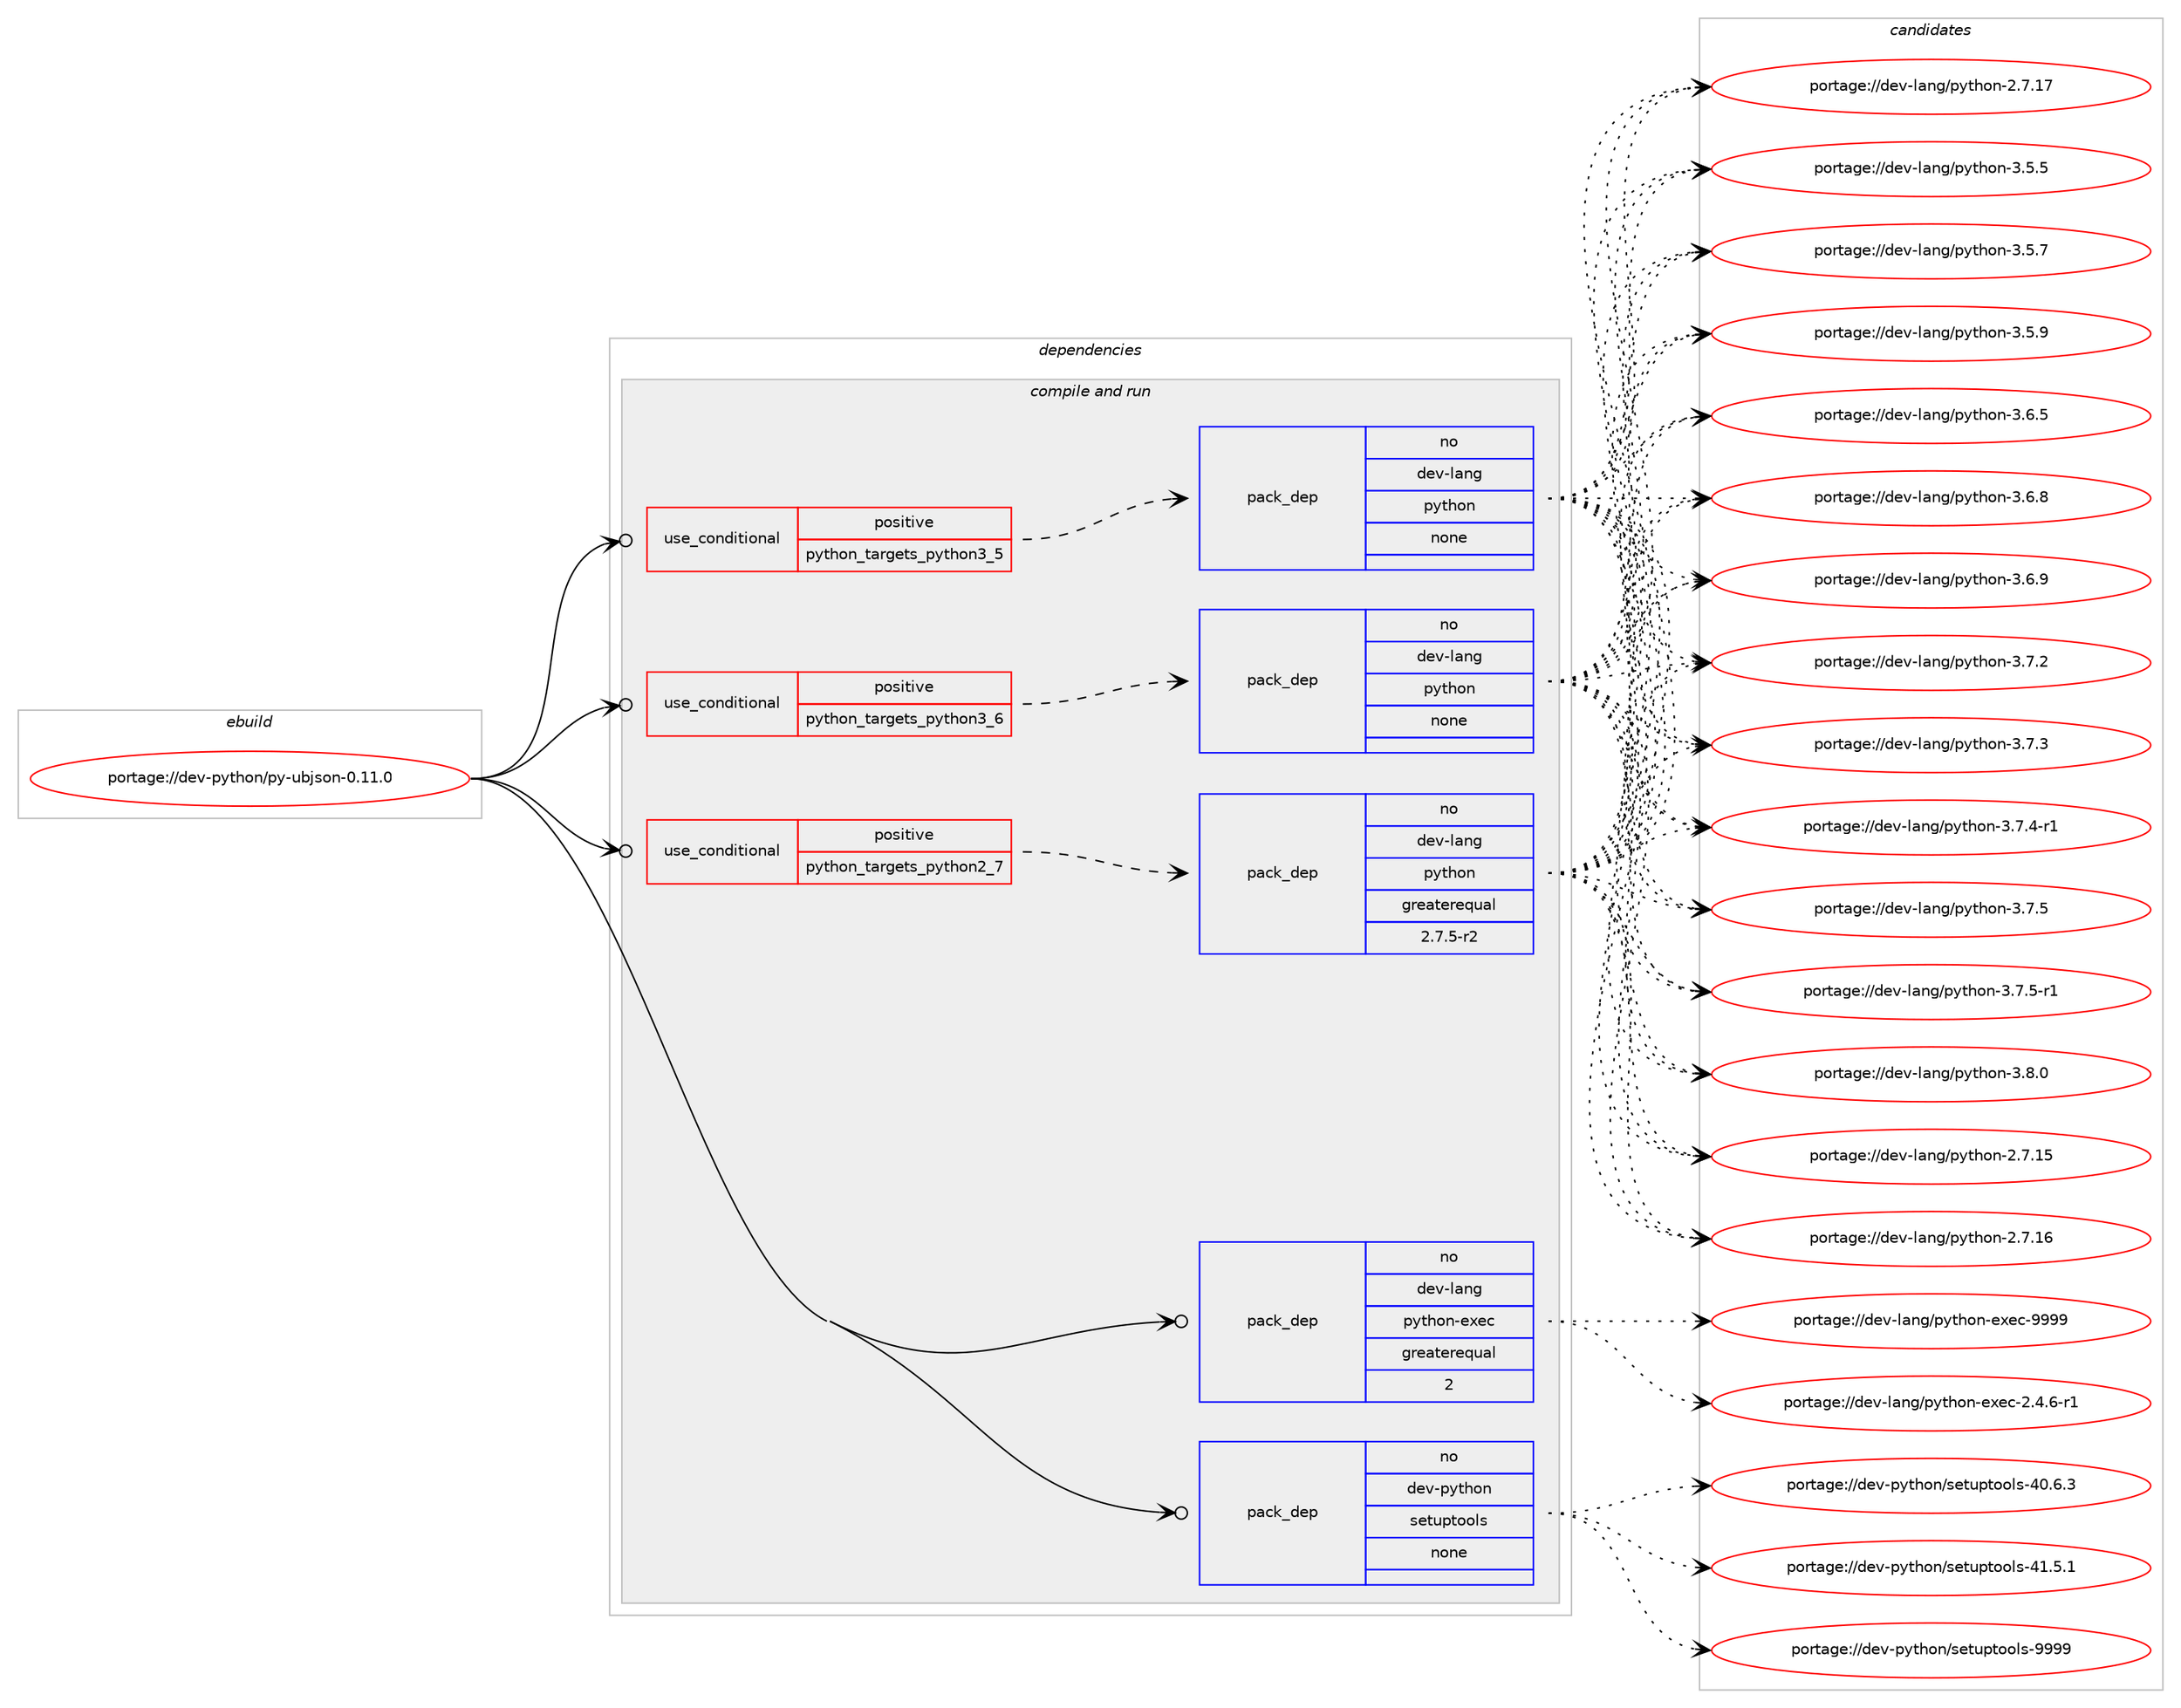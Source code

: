 digraph prolog {

# *************
# Graph options
# *************

newrank=true;
concentrate=true;
compound=true;
graph [rankdir=LR,fontname=Helvetica,fontsize=10,ranksep=1.5];#, ranksep=2.5, nodesep=0.2];
edge  [arrowhead=vee];
node  [fontname=Helvetica,fontsize=10];

# **********
# The ebuild
# **********

subgraph cluster_leftcol {
color=gray;
rank=same;
label=<<i>ebuild</i>>;
id [label="portage://dev-python/py-ubjson-0.11.0", color=red, width=4, href="../dev-python/py-ubjson-0.11.0.svg"];
}

# ****************
# The dependencies
# ****************

subgraph cluster_midcol {
color=gray;
label=<<i>dependencies</i>>;
subgraph cluster_compile {
fillcolor="#eeeeee";
style=filled;
label=<<i>compile</i>>;
}
subgraph cluster_compileandrun {
fillcolor="#eeeeee";
style=filled;
label=<<i>compile and run</i>>;
subgraph cond34486 {
dependency158822 [label=<<TABLE BORDER="0" CELLBORDER="1" CELLSPACING="0" CELLPADDING="4"><TR><TD ROWSPAN="3" CELLPADDING="10">use_conditional</TD></TR><TR><TD>positive</TD></TR><TR><TD>python_targets_python2_7</TD></TR></TABLE>>, shape=none, color=red];
subgraph pack120971 {
dependency158823 [label=<<TABLE BORDER="0" CELLBORDER="1" CELLSPACING="0" CELLPADDING="4" WIDTH="220"><TR><TD ROWSPAN="6" CELLPADDING="30">pack_dep</TD></TR><TR><TD WIDTH="110">no</TD></TR><TR><TD>dev-lang</TD></TR><TR><TD>python</TD></TR><TR><TD>greaterequal</TD></TR><TR><TD>2.7.5-r2</TD></TR></TABLE>>, shape=none, color=blue];
}
dependency158822:e -> dependency158823:w [weight=20,style="dashed",arrowhead="vee"];
}
id:e -> dependency158822:w [weight=20,style="solid",arrowhead="odotvee"];
subgraph cond34487 {
dependency158824 [label=<<TABLE BORDER="0" CELLBORDER="1" CELLSPACING="0" CELLPADDING="4"><TR><TD ROWSPAN="3" CELLPADDING="10">use_conditional</TD></TR><TR><TD>positive</TD></TR><TR><TD>python_targets_python3_5</TD></TR></TABLE>>, shape=none, color=red];
subgraph pack120972 {
dependency158825 [label=<<TABLE BORDER="0" CELLBORDER="1" CELLSPACING="0" CELLPADDING="4" WIDTH="220"><TR><TD ROWSPAN="6" CELLPADDING="30">pack_dep</TD></TR><TR><TD WIDTH="110">no</TD></TR><TR><TD>dev-lang</TD></TR><TR><TD>python</TD></TR><TR><TD>none</TD></TR><TR><TD></TD></TR></TABLE>>, shape=none, color=blue];
}
dependency158824:e -> dependency158825:w [weight=20,style="dashed",arrowhead="vee"];
}
id:e -> dependency158824:w [weight=20,style="solid",arrowhead="odotvee"];
subgraph cond34488 {
dependency158826 [label=<<TABLE BORDER="0" CELLBORDER="1" CELLSPACING="0" CELLPADDING="4"><TR><TD ROWSPAN="3" CELLPADDING="10">use_conditional</TD></TR><TR><TD>positive</TD></TR><TR><TD>python_targets_python3_6</TD></TR></TABLE>>, shape=none, color=red];
subgraph pack120973 {
dependency158827 [label=<<TABLE BORDER="0" CELLBORDER="1" CELLSPACING="0" CELLPADDING="4" WIDTH="220"><TR><TD ROWSPAN="6" CELLPADDING="30">pack_dep</TD></TR><TR><TD WIDTH="110">no</TD></TR><TR><TD>dev-lang</TD></TR><TR><TD>python</TD></TR><TR><TD>none</TD></TR><TR><TD></TD></TR></TABLE>>, shape=none, color=blue];
}
dependency158826:e -> dependency158827:w [weight=20,style="dashed",arrowhead="vee"];
}
id:e -> dependency158826:w [weight=20,style="solid",arrowhead="odotvee"];
subgraph pack120974 {
dependency158828 [label=<<TABLE BORDER="0" CELLBORDER="1" CELLSPACING="0" CELLPADDING="4" WIDTH="220"><TR><TD ROWSPAN="6" CELLPADDING="30">pack_dep</TD></TR><TR><TD WIDTH="110">no</TD></TR><TR><TD>dev-lang</TD></TR><TR><TD>python-exec</TD></TR><TR><TD>greaterequal</TD></TR><TR><TD>2</TD></TR></TABLE>>, shape=none, color=blue];
}
id:e -> dependency158828:w [weight=20,style="solid",arrowhead="odotvee"];
subgraph pack120975 {
dependency158829 [label=<<TABLE BORDER="0" CELLBORDER="1" CELLSPACING="0" CELLPADDING="4" WIDTH="220"><TR><TD ROWSPAN="6" CELLPADDING="30">pack_dep</TD></TR><TR><TD WIDTH="110">no</TD></TR><TR><TD>dev-python</TD></TR><TR><TD>setuptools</TD></TR><TR><TD>none</TD></TR><TR><TD></TD></TR></TABLE>>, shape=none, color=blue];
}
id:e -> dependency158829:w [weight=20,style="solid",arrowhead="odotvee"];
}
subgraph cluster_run {
fillcolor="#eeeeee";
style=filled;
label=<<i>run</i>>;
}
}

# **************
# The candidates
# **************

subgraph cluster_choices {
rank=same;
color=gray;
label=<<i>candidates</i>>;

subgraph choice120971 {
color=black;
nodesep=1;
choiceportage10010111845108971101034711212111610411111045504655464953 [label="portage://dev-lang/python-2.7.15", color=red, width=4,href="../dev-lang/python-2.7.15.svg"];
choiceportage10010111845108971101034711212111610411111045504655464954 [label="portage://dev-lang/python-2.7.16", color=red, width=4,href="../dev-lang/python-2.7.16.svg"];
choiceportage10010111845108971101034711212111610411111045504655464955 [label="portage://dev-lang/python-2.7.17", color=red, width=4,href="../dev-lang/python-2.7.17.svg"];
choiceportage100101118451089711010347112121116104111110455146534653 [label="portage://dev-lang/python-3.5.5", color=red, width=4,href="../dev-lang/python-3.5.5.svg"];
choiceportage100101118451089711010347112121116104111110455146534655 [label="portage://dev-lang/python-3.5.7", color=red, width=4,href="../dev-lang/python-3.5.7.svg"];
choiceportage100101118451089711010347112121116104111110455146534657 [label="portage://dev-lang/python-3.5.9", color=red, width=4,href="../dev-lang/python-3.5.9.svg"];
choiceportage100101118451089711010347112121116104111110455146544653 [label="portage://dev-lang/python-3.6.5", color=red, width=4,href="../dev-lang/python-3.6.5.svg"];
choiceportage100101118451089711010347112121116104111110455146544656 [label="portage://dev-lang/python-3.6.8", color=red, width=4,href="../dev-lang/python-3.6.8.svg"];
choiceportage100101118451089711010347112121116104111110455146544657 [label="portage://dev-lang/python-3.6.9", color=red, width=4,href="../dev-lang/python-3.6.9.svg"];
choiceportage100101118451089711010347112121116104111110455146554650 [label="portage://dev-lang/python-3.7.2", color=red, width=4,href="../dev-lang/python-3.7.2.svg"];
choiceportage100101118451089711010347112121116104111110455146554651 [label="portage://dev-lang/python-3.7.3", color=red, width=4,href="../dev-lang/python-3.7.3.svg"];
choiceportage1001011184510897110103471121211161041111104551465546524511449 [label="portage://dev-lang/python-3.7.4-r1", color=red, width=4,href="../dev-lang/python-3.7.4-r1.svg"];
choiceportage100101118451089711010347112121116104111110455146554653 [label="portage://dev-lang/python-3.7.5", color=red, width=4,href="../dev-lang/python-3.7.5.svg"];
choiceportage1001011184510897110103471121211161041111104551465546534511449 [label="portage://dev-lang/python-3.7.5-r1", color=red, width=4,href="../dev-lang/python-3.7.5-r1.svg"];
choiceportage100101118451089711010347112121116104111110455146564648 [label="portage://dev-lang/python-3.8.0", color=red, width=4,href="../dev-lang/python-3.8.0.svg"];
dependency158823:e -> choiceportage10010111845108971101034711212111610411111045504655464953:w [style=dotted,weight="100"];
dependency158823:e -> choiceportage10010111845108971101034711212111610411111045504655464954:w [style=dotted,weight="100"];
dependency158823:e -> choiceportage10010111845108971101034711212111610411111045504655464955:w [style=dotted,weight="100"];
dependency158823:e -> choiceportage100101118451089711010347112121116104111110455146534653:w [style=dotted,weight="100"];
dependency158823:e -> choiceportage100101118451089711010347112121116104111110455146534655:w [style=dotted,weight="100"];
dependency158823:e -> choiceportage100101118451089711010347112121116104111110455146534657:w [style=dotted,weight="100"];
dependency158823:e -> choiceportage100101118451089711010347112121116104111110455146544653:w [style=dotted,weight="100"];
dependency158823:e -> choiceportage100101118451089711010347112121116104111110455146544656:w [style=dotted,weight="100"];
dependency158823:e -> choiceportage100101118451089711010347112121116104111110455146544657:w [style=dotted,weight="100"];
dependency158823:e -> choiceportage100101118451089711010347112121116104111110455146554650:w [style=dotted,weight="100"];
dependency158823:e -> choiceportage100101118451089711010347112121116104111110455146554651:w [style=dotted,weight="100"];
dependency158823:e -> choiceportage1001011184510897110103471121211161041111104551465546524511449:w [style=dotted,weight="100"];
dependency158823:e -> choiceportage100101118451089711010347112121116104111110455146554653:w [style=dotted,weight="100"];
dependency158823:e -> choiceportage1001011184510897110103471121211161041111104551465546534511449:w [style=dotted,weight="100"];
dependency158823:e -> choiceportage100101118451089711010347112121116104111110455146564648:w [style=dotted,weight="100"];
}
subgraph choice120972 {
color=black;
nodesep=1;
choiceportage10010111845108971101034711212111610411111045504655464953 [label="portage://dev-lang/python-2.7.15", color=red, width=4,href="../dev-lang/python-2.7.15.svg"];
choiceportage10010111845108971101034711212111610411111045504655464954 [label="portage://dev-lang/python-2.7.16", color=red, width=4,href="../dev-lang/python-2.7.16.svg"];
choiceportage10010111845108971101034711212111610411111045504655464955 [label="portage://dev-lang/python-2.7.17", color=red, width=4,href="../dev-lang/python-2.7.17.svg"];
choiceportage100101118451089711010347112121116104111110455146534653 [label="portage://dev-lang/python-3.5.5", color=red, width=4,href="../dev-lang/python-3.5.5.svg"];
choiceportage100101118451089711010347112121116104111110455146534655 [label="portage://dev-lang/python-3.5.7", color=red, width=4,href="../dev-lang/python-3.5.7.svg"];
choiceportage100101118451089711010347112121116104111110455146534657 [label="portage://dev-lang/python-3.5.9", color=red, width=4,href="../dev-lang/python-3.5.9.svg"];
choiceportage100101118451089711010347112121116104111110455146544653 [label="portage://dev-lang/python-3.6.5", color=red, width=4,href="../dev-lang/python-3.6.5.svg"];
choiceportage100101118451089711010347112121116104111110455146544656 [label="portage://dev-lang/python-3.6.8", color=red, width=4,href="../dev-lang/python-3.6.8.svg"];
choiceportage100101118451089711010347112121116104111110455146544657 [label="portage://dev-lang/python-3.6.9", color=red, width=4,href="../dev-lang/python-3.6.9.svg"];
choiceportage100101118451089711010347112121116104111110455146554650 [label="portage://dev-lang/python-3.7.2", color=red, width=4,href="../dev-lang/python-3.7.2.svg"];
choiceportage100101118451089711010347112121116104111110455146554651 [label="portage://dev-lang/python-3.7.3", color=red, width=4,href="../dev-lang/python-3.7.3.svg"];
choiceportage1001011184510897110103471121211161041111104551465546524511449 [label="portage://dev-lang/python-3.7.4-r1", color=red, width=4,href="../dev-lang/python-3.7.4-r1.svg"];
choiceportage100101118451089711010347112121116104111110455146554653 [label="portage://dev-lang/python-3.7.5", color=red, width=4,href="../dev-lang/python-3.7.5.svg"];
choiceportage1001011184510897110103471121211161041111104551465546534511449 [label="portage://dev-lang/python-3.7.5-r1", color=red, width=4,href="../dev-lang/python-3.7.5-r1.svg"];
choiceportage100101118451089711010347112121116104111110455146564648 [label="portage://dev-lang/python-3.8.0", color=red, width=4,href="../dev-lang/python-3.8.0.svg"];
dependency158825:e -> choiceportage10010111845108971101034711212111610411111045504655464953:w [style=dotted,weight="100"];
dependency158825:e -> choiceportage10010111845108971101034711212111610411111045504655464954:w [style=dotted,weight="100"];
dependency158825:e -> choiceportage10010111845108971101034711212111610411111045504655464955:w [style=dotted,weight="100"];
dependency158825:e -> choiceportage100101118451089711010347112121116104111110455146534653:w [style=dotted,weight="100"];
dependency158825:e -> choiceportage100101118451089711010347112121116104111110455146534655:w [style=dotted,weight="100"];
dependency158825:e -> choiceportage100101118451089711010347112121116104111110455146534657:w [style=dotted,weight="100"];
dependency158825:e -> choiceportage100101118451089711010347112121116104111110455146544653:w [style=dotted,weight="100"];
dependency158825:e -> choiceportage100101118451089711010347112121116104111110455146544656:w [style=dotted,weight="100"];
dependency158825:e -> choiceportage100101118451089711010347112121116104111110455146544657:w [style=dotted,weight="100"];
dependency158825:e -> choiceportage100101118451089711010347112121116104111110455146554650:w [style=dotted,weight="100"];
dependency158825:e -> choiceportage100101118451089711010347112121116104111110455146554651:w [style=dotted,weight="100"];
dependency158825:e -> choiceportage1001011184510897110103471121211161041111104551465546524511449:w [style=dotted,weight="100"];
dependency158825:e -> choiceportage100101118451089711010347112121116104111110455146554653:w [style=dotted,weight="100"];
dependency158825:e -> choiceportage1001011184510897110103471121211161041111104551465546534511449:w [style=dotted,weight="100"];
dependency158825:e -> choiceportage100101118451089711010347112121116104111110455146564648:w [style=dotted,weight="100"];
}
subgraph choice120973 {
color=black;
nodesep=1;
choiceportage10010111845108971101034711212111610411111045504655464953 [label="portage://dev-lang/python-2.7.15", color=red, width=4,href="../dev-lang/python-2.7.15.svg"];
choiceportage10010111845108971101034711212111610411111045504655464954 [label="portage://dev-lang/python-2.7.16", color=red, width=4,href="../dev-lang/python-2.7.16.svg"];
choiceportage10010111845108971101034711212111610411111045504655464955 [label="portage://dev-lang/python-2.7.17", color=red, width=4,href="../dev-lang/python-2.7.17.svg"];
choiceportage100101118451089711010347112121116104111110455146534653 [label="portage://dev-lang/python-3.5.5", color=red, width=4,href="../dev-lang/python-3.5.5.svg"];
choiceportage100101118451089711010347112121116104111110455146534655 [label="portage://dev-lang/python-3.5.7", color=red, width=4,href="../dev-lang/python-3.5.7.svg"];
choiceportage100101118451089711010347112121116104111110455146534657 [label="portage://dev-lang/python-3.5.9", color=red, width=4,href="../dev-lang/python-3.5.9.svg"];
choiceportage100101118451089711010347112121116104111110455146544653 [label="portage://dev-lang/python-3.6.5", color=red, width=4,href="../dev-lang/python-3.6.5.svg"];
choiceportage100101118451089711010347112121116104111110455146544656 [label="portage://dev-lang/python-3.6.8", color=red, width=4,href="../dev-lang/python-3.6.8.svg"];
choiceportage100101118451089711010347112121116104111110455146544657 [label="portage://dev-lang/python-3.6.9", color=red, width=4,href="../dev-lang/python-3.6.9.svg"];
choiceportage100101118451089711010347112121116104111110455146554650 [label="portage://dev-lang/python-3.7.2", color=red, width=4,href="../dev-lang/python-3.7.2.svg"];
choiceportage100101118451089711010347112121116104111110455146554651 [label="portage://dev-lang/python-3.7.3", color=red, width=4,href="../dev-lang/python-3.7.3.svg"];
choiceportage1001011184510897110103471121211161041111104551465546524511449 [label="portage://dev-lang/python-3.7.4-r1", color=red, width=4,href="../dev-lang/python-3.7.4-r1.svg"];
choiceportage100101118451089711010347112121116104111110455146554653 [label="portage://dev-lang/python-3.7.5", color=red, width=4,href="../dev-lang/python-3.7.5.svg"];
choiceportage1001011184510897110103471121211161041111104551465546534511449 [label="portage://dev-lang/python-3.7.5-r1", color=red, width=4,href="../dev-lang/python-3.7.5-r1.svg"];
choiceportage100101118451089711010347112121116104111110455146564648 [label="portage://dev-lang/python-3.8.0", color=red, width=4,href="../dev-lang/python-3.8.0.svg"];
dependency158827:e -> choiceportage10010111845108971101034711212111610411111045504655464953:w [style=dotted,weight="100"];
dependency158827:e -> choiceportage10010111845108971101034711212111610411111045504655464954:w [style=dotted,weight="100"];
dependency158827:e -> choiceportage10010111845108971101034711212111610411111045504655464955:w [style=dotted,weight="100"];
dependency158827:e -> choiceportage100101118451089711010347112121116104111110455146534653:w [style=dotted,weight="100"];
dependency158827:e -> choiceportage100101118451089711010347112121116104111110455146534655:w [style=dotted,weight="100"];
dependency158827:e -> choiceportage100101118451089711010347112121116104111110455146534657:w [style=dotted,weight="100"];
dependency158827:e -> choiceportage100101118451089711010347112121116104111110455146544653:w [style=dotted,weight="100"];
dependency158827:e -> choiceportage100101118451089711010347112121116104111110455146544656:w [style=dotted,weight="100"];
dependency158827:e -> choiceportage100101118451089711010347112121116104111110455146544657:w [style=dotted,weight="100"];
dependency158827:e -> choiceportage100101118451089711010347112121116104111110455146554650:w [style=dotted,weight="100"];
dependency158827:e -> choiceportage100101118451089711010347112121116104111110455146554651:w [style=dotted,weight="100"];
dependency158827:e -> choiceportage1001011184510897110103471121211161041111104551465546524511449:w [style=dotted,weight="100"];
dependency158827:e -> choiceportage100101118451089711010347112121116104111110455146554653:w [style=dotted,weight="100"];
dependency158827:e -> choiceportage1001011184510897110103471121211161041111104551465546534511449:w [style=dotted,weight="100"];
dependency158827:e -> choiceportage100101118451089711010347112121116104111110455146564648:w [style=dotted,weight="100"];
}
subgraph choice120974 {
color=black;
nodesep=1;
choiceportage10010111845108971101034711212111610411111045101120101994550465246544511449 [label="portage://dev-lang/python-exec-2.4.6-r1", color=red, width=4,href="../dev-lang/python-exec-2.4.6-r1.svg"];
choiceportage10010111845108971101034711212111610411111045101120101994557575757 [label="portage://dev-lang/python-exec-9999", color=red, width=4,href="../dev-lang/python-exec-9999.svg"];
dependency158828:e -> choiceportage10010111845108971101034711212111610411111045101120101994550465246544511449:w [style=dotted,weight="100"];
dependency158828:e -> choiceportage10010111845108971101034711212111610411111045101120101994557575757:w [style=dotted,weight="100"];
}
subgraph choice120975 {
color=black;
nodesep=1;
choiceportage100101118451121211161041111104711510111611711211611111110811545524846544651 [label="portage://dev-python/setuptools-40.6.3", color=red, width=4,href="../dev-python/setuptools-40.6.3.svg"];
choiceportage100101118451121211161041111104711510111611711211611111110811545524946534649 [label="portage://dev-python/setuptools-41.5.1", color=red, width=4,href="../dev-python/setuptools-41.5.1.svg"];
choiceportage10010111845112121116104111110471151011161171121161111111081154557575757 [label="portage://dev-python/setuptools-9999", color=red, width=4,href="../dev-python/setuptools-9999.svg"];
dependency158829:e -> choiceportage100101118451121211161041111104711510111611711211611111110811545524846544651:w [style=dotted,weight="100"];
dependency158829:e -> choiceportage100101118451121211161041111104711510111611711211611111110811545524946534649:w [style=dotted,weight="100"];
dependency158829:e -> choiceportage10010111845112121116104111110471151011161171121161111111081154557575757:w [style=dotted,weight="100"];
}
}

}

